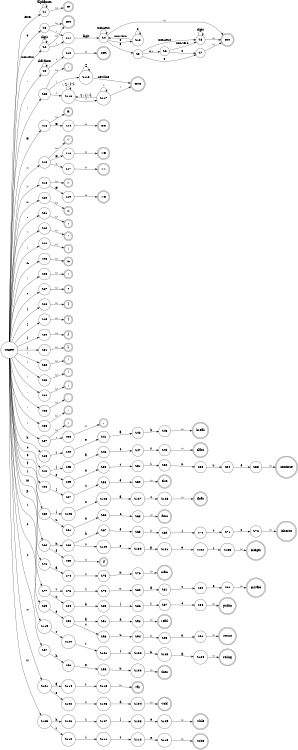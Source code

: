 
digraph finite_state_machine {
	rankdir=LR;
	size="8,5"
	node [shape = doublecircle]; 
	# Regular
	ID INT FLT STR CMT;
	# Operators + punctuation
	"==" "<>" "<" ">" "<=" ">=";
	"+" "-" "*" "/" "=";
	"|" "&" "!" "?";
	"(" ")" "{" "}" "[" "]" ";" "," "." ":" "::"
	# Reserved words
	integer float string 
	if then else void
	public private func var class while
	read write return main inherits break continue
	node [shape = circle];
	#ID
	START -> S1 [ label = "letter" ];
	S1 -> S1 [ label = "alphanum" ];
	S1 -> ID [ label = "ω"];
	
	#INTEGER
	START -> S2 [ label = "non-zero"];
	S2 -> S2 [label = "digit"];
	S2 -> INT [ label = "ω"];
	START -> S3 [label = "0"];
	S3 -> INT [label = "ω"];
	
	#FLOAT
	S2 -> S11 [label = "."];
	S3 -> S11 [label = "."];
	S4 -> FLT [label = "ω"];
	#FLOAT-Exponent
	S4 -> S5 [label = "e"];
	S5 -> S6 [label = "+,-"];
	S5 -> S8 [label = "non-zero"];
	S5 -> S7 [label = "0"];
	S6 -> S7 [label = "0"];
	S7 -> FLT [label = "ω"]
	S6 -> S8 [label = "non-zero"];
	S8 -> S8 [label = "digit"];
	S8 -> FLT [label = "ω"];
	
	#FRACTION
	S11 -> S4 [label = "digit"];
	S4 -> S4 [label = "non-zero"];
	S4 -> S12 [label = "0"];
	S12 -> S12 [label = "0"];
	S12 -> S4 [label = "non-zero"];
	
	#STRING
	START -> S9 [label = "\""];
	S9 -> S9 [label = "character"];
	S9 -> S10 [label = "\""];
	S10 -> STR [label = "ω"];
	
	#BLOCK COMMENTS
	S23 -> S116 [label = "*"];
	S116 -> S116 [label = "/, ∑ / {*}"];
	S116 -> S117 [label = "*"];
	S117 -> S116 [label = "∑ / {/,*}"];
	S117 -> S117 [label = "*"];
	S117 -> CMT [label = "/"];

	#INLINE COMMENTS
	S23 -> S118 [label = "/"];
	S118 -> S118 [label = "∑"];
	S118 -> CMT [label = "newline"];
	
	#Operators and Punctuation
	
	#Equals and comparison
	START -> S13 [label = "="];
	S13 -> S14 [label = "="];
	S13 -> "=" [label = "ω"];
	S14 -> "==" [label = "ω"];
	
	#Less than, less than equal, not equal
	START -> S15 [label = "<"];
	S15 -> "<" [label = "ω"];
	S15 -> S16 [label = "="];
	S16 -> "<=" [label = "ω"];
	S15 -> S17 [label = ">"];
	S17 -> "<>" [label = "ω"];
	
	#greater than, greater than equal
	START -> S18 [label = ">"];
	S18 -> ">" [label = "ω"];
	S18 -> S19 [label = "="];
	S19 -> ">=" [label = "ω"];
	
	#arithmetic
	START -> S20 [label = "+"];
	S20 -> "+" [label = "ω"];
	START -> S21 [label = "-"];
	S21 -> "-" [label = "ω"];
	START -> S22 [label = "*"];
	S22 -> "*" [label = "ω"];
	START -> S23 [label = "/"];
	S23 -> "/" [label = "ω"];
	
	#bitwise
	START -> S24 [label = "|"];
	S24 -> "|" [label = "ω"];
	START -> S25 [label = "&"];
	S25 -> "&" [label = "ω"];
	START -> S26 [label = "!"];
	S26 -> "!" [label = "ω"];
    START -> S27 [label = "?"];
	S27 -> "?" [label = "ω"];
	
	#brackets
	START -> S28 [label = "["];
	S28 -> "[" [label = "ω"];
	START -> S29 [label = "]"];
	S29 -> "]" [label = "ω"];
	
	START -> S30 [label = "{"];
	S30 -> "{" [label = "ω"];
	START -> S31 [label = "}"];
	S31 -> "}" [label = "ω"];
	
	START -> S32 [label = "("];
	S32 -> "(" [label = "ω"];
	START -> S33 [label = ")"];
	S33 -> ")" [label = "ω"];
	
	#punctuation
	START -> S34 [label = ";"];
	S34 -> ";" [label = "ω"];
	
	START -> S35 [label = ","];
	S35 -> "," [label = "ω"];
	
	START -> S36 [label = "."];
	S36 -> "." [label = "ω"];
	
	START -> S37 [label = ":"];
	S37 -> ":" [label = "ω"];
	S37 -> S38 [label = ":"];
	S38 -> "::" [label = "ω"];
	
	#keywords
	
	#break
	START -> S39 [label = "b"];
    S39 -> S40 [label = "r"];
    S40 -> S41 [label = "e"];
    S41 -> S42 [label = "a"];
    S42 -> S43 [label = "k"]
    S43 -> "break" [label = "ω"];
    
    START -> S44 [label = "c"];
    #class
    S44 -> S45 [label = "l"];
    S45 -> S46 [label = "a"];
    S46 -> S47 [label = "s"];
    S47 -> S48 [label = "s"];
    S48 -> "class" [label = "ω"];
    
    #continue
    S44 -> S49 [label = "o"];
    S49 -> S50 [label = "n"];
    S50 -> S51 [label = "t"];
    S51 -> S52 [label = "i"];
    S52 -> S53 [label = "n"];
    S53 -> S54 [label = "u"];
    S54 -> S55 [label = "e"];
    S55 -> "continue"  [label = "ω"];
    
    #else
    START -> S56 [label = "e"];
    S56 -> S57 [label = "l"];
    S57 -> S58 [label = "s"];
    S58 -> S59 [label = "e"];
    S59 -> "else" [label = "ω"];
    
    START -> S60 [label = "f"];
    #float 
	S60 -> S125 [label = "l"];
	S125 -> S126 [label = "o"];
	S126 -> S127 [label = "a"];
	S127 -> S128 [label = "t"];
    S128 -> "float" [label = "ω"];

    #func
    S60 -> S61 [label = "u"];
    S61 -> S62 [label = "n"];
    S62 -> S63 [label = "c"];
    S63 -> "func" [label = "ω"];
    
    START -> S64 [label = "i"];
    S64 -> S66 [label = "n"];
    #if
    S64 -> S65 [label = "f"];
    S65 -> "if" [label = "ω"];
    #inherits
    S66 -> S67 [label = "h"];
    S67 -> S68 [label = "e"];
    S68 -> S69 [label = "r"];
    S69 -> S70 [label = "i"];
    S70 -> S71 [label = "t"];
    S71 -> S72 [label = "s"];
    S72 -> "inherits" [label = "ω"] ;
	#integer
	S66 -> S129 [label = "t"];
	S129 -> S130 [label = "e"];
	S130 -> S131 [label = "g"];
	S131 -> S132 [label = "e"];
	S132 -> S133 [label = "r"];
	S133 -> "integer" [label = "ω"];
    
    #main
    START -> S73 [label = "m"];
    S73 -> S74 [label = "a"];
    S74 -> S75 [label = "i"];
    S75 -> S76 [label = "n"];
    S76 -> "main" [label = "ω"];
    
    START -> S77 [label = "p"];
    #private
    S77 -> S78 [label = "r"];
    S78 -> S79 [label = "i"];
    S79 -> S80 [label = "v"];
    S80 -> S81 [label = "a"];
    S81 -> S82 [label = "t"];
    S82 -> S83 [label = "e"];
    S83 -> "private" [label = "ω"];
	
	#public
    S77 -> S84 [label = "u"];
    S84 -> S85 [label = "b"];
    S85 -> S86 [label = "l"];
    S86 -> S87 [label = "i"];
    S87 -> S88 [label = "c"];
	S88 -> "public" [label = "ω"];

    START -> S89 [label = "r"];
    S89 -> S90 [label = "e"];
	#read
    S90 -> S91 [label = "a"];
    S91 -> S92 [label = "d"];
	S92 -> "read" [label = "ω"];

	#return
    S90 -> S93 [label = "t"];
    S93 -> S94 [label = "u"];
    S94 -> S95 [label = "r"];
    S95 -> S96 [label = "n"];
	S96 -> "return" [label = "ω"];

    #string
    START -> S119 [label = "s"];
    S119 -> S120 [label = "t"];
	S120 -> S121 [label = "r"];
	S121 -> S122 [label = "i"];
	S122 -> S123 [label = "n"];
	S123 -> S124 [label = "g"];
	S124 -> "string" [label = "ω"];	

	#then
	START -> S97 [label = "t"];
	S97 -> S98 [label = "h"];
    S98 -> S99 [label = "e"];
    S99 -> S100 [label = "n"];
	S100 -> "then" [label = "ω"];

	START -> S101 [label = "v"];
	#var 
	S101 -> S114 [label = "a"];
	S114 -> S115 [label = "r"];
	S115 -> "var" [label =  "ω"];

	#void
	S101 -> S102 [label = "o"];
	S102 -> S103 [label = "i"];
	S103 -> S104 [label = "d"];
	S104 -> "void" [label =  "ω"];

	START -> S105 [label = "w"];
	#while
	S105 -> S106 [label = "h"];
	S106 -> S107 [label = "i"];
	S107 -> S108 [label = "l"];
	S108 -> S109 [label = "e"];
	S109 -> "while" [label = "ω"]

	#write
	S105 -> S110 [label = "r"];
	S110 -> S111 [label = "i"];
	S111 -> S112 [label = "t"];
	S112 -> S113 [label = "e"];
	S113 -> "write" [label = "ω"]
}

